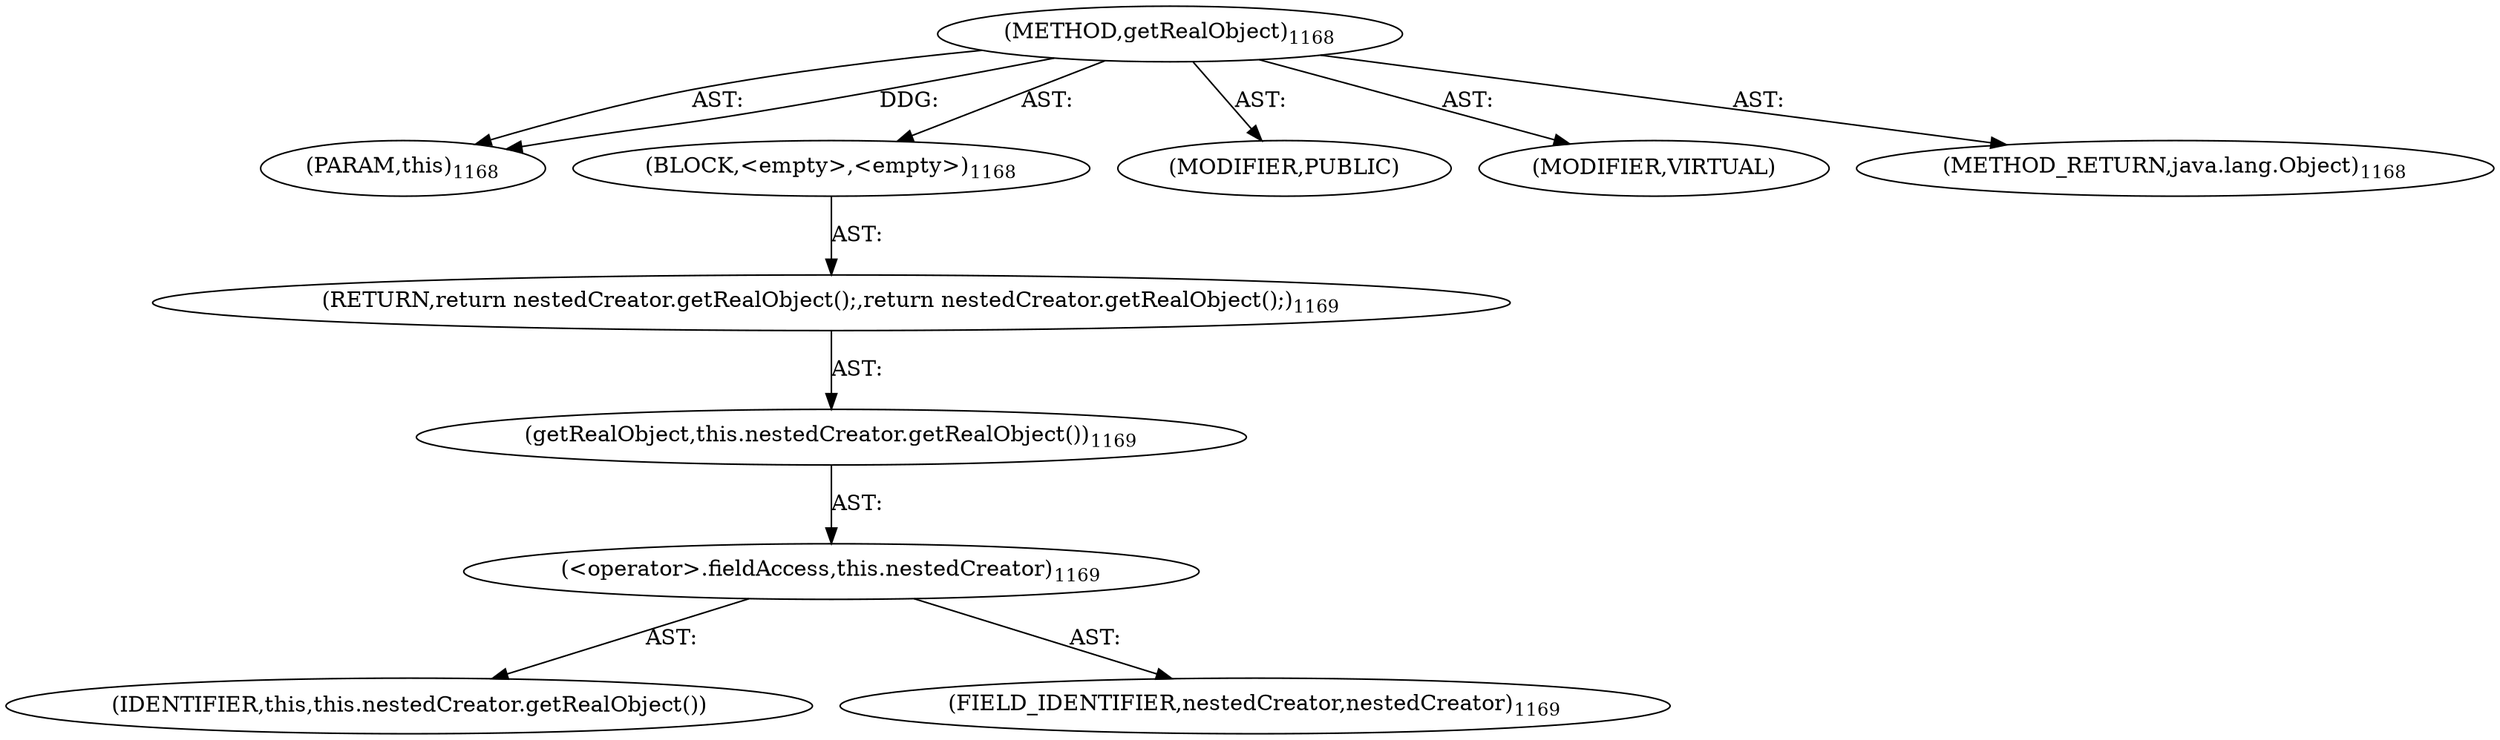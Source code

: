 digraph "getRealObject" {  
"111669149720" [label = <(METHOD,getRealObject)<SUB>1168</SUB>> ]
"115964117109" [label = <(PARAM,this)<SUB>1168</SUB>> ]
"25769803923" [label = <(BLOCK,&lt;empty&gt;,&lt;empty&gt;)<SUB>1168</SUB>> ]
"146028888095" [label = <(RETURN,return nestedCreator.getRealObject();,return nestedCreator.getRealObject();)<SUB>1169</SUB>> ]
"30064771689" [label = <(getRealObject,this.nestedCreator.getRealObject())<SUB>1169</SUB>> ]
"30064771690" [label = <(&lt;operator&gt;.fieldAccess,this.nestedCreator)<SUB>1169</SUB>> ]
"68719477340" [label = <(IDENTIFIER,this,this.nestedCreator.getRealObject())> ]
"55834574970" [label = <(FIELD_IDENTIFIER,nestedCreator,nestedCreator)<SUB>1169</SUB>> ]
"133143986240" [label = <(MODIFIER,PUBLIC)> ]
"133143986241" [label = <(MODIFIER,VIRTUAL)> ]
"128849018904" [label = <(METHOD_RETURN,java.lang.Object)<SUB>1168</SUB>> ]
  "111669149720" -> "115964117109"  [ label = "AST: "] 
  "111669149720" -> "25769803923"  [ label = "AST: "] 
  "111669149720" -> "133143986240"  [ label = "AST: "] 
  "111669149720" -> "133143986241"  [ label = "AST: "] 
  "111669149720" -> "128849018904"  [ label = "AST: "] 
  "25769803923" -> "146028888095"  [ label = "AST: "] 
  "146028888095" -> "30064771689"  [ label = "AST: "] 
  "30064771689" -> "30064771690"  [ label = "AST: "] 
  "30064771690" -> "68719477340"  [ label = "AST: "] 
  "30064771690" -> "55834574970"  [ label = "AST: "] 
  "111669149720" -> "115964117109"  [ label = "DDG: "] 
}
